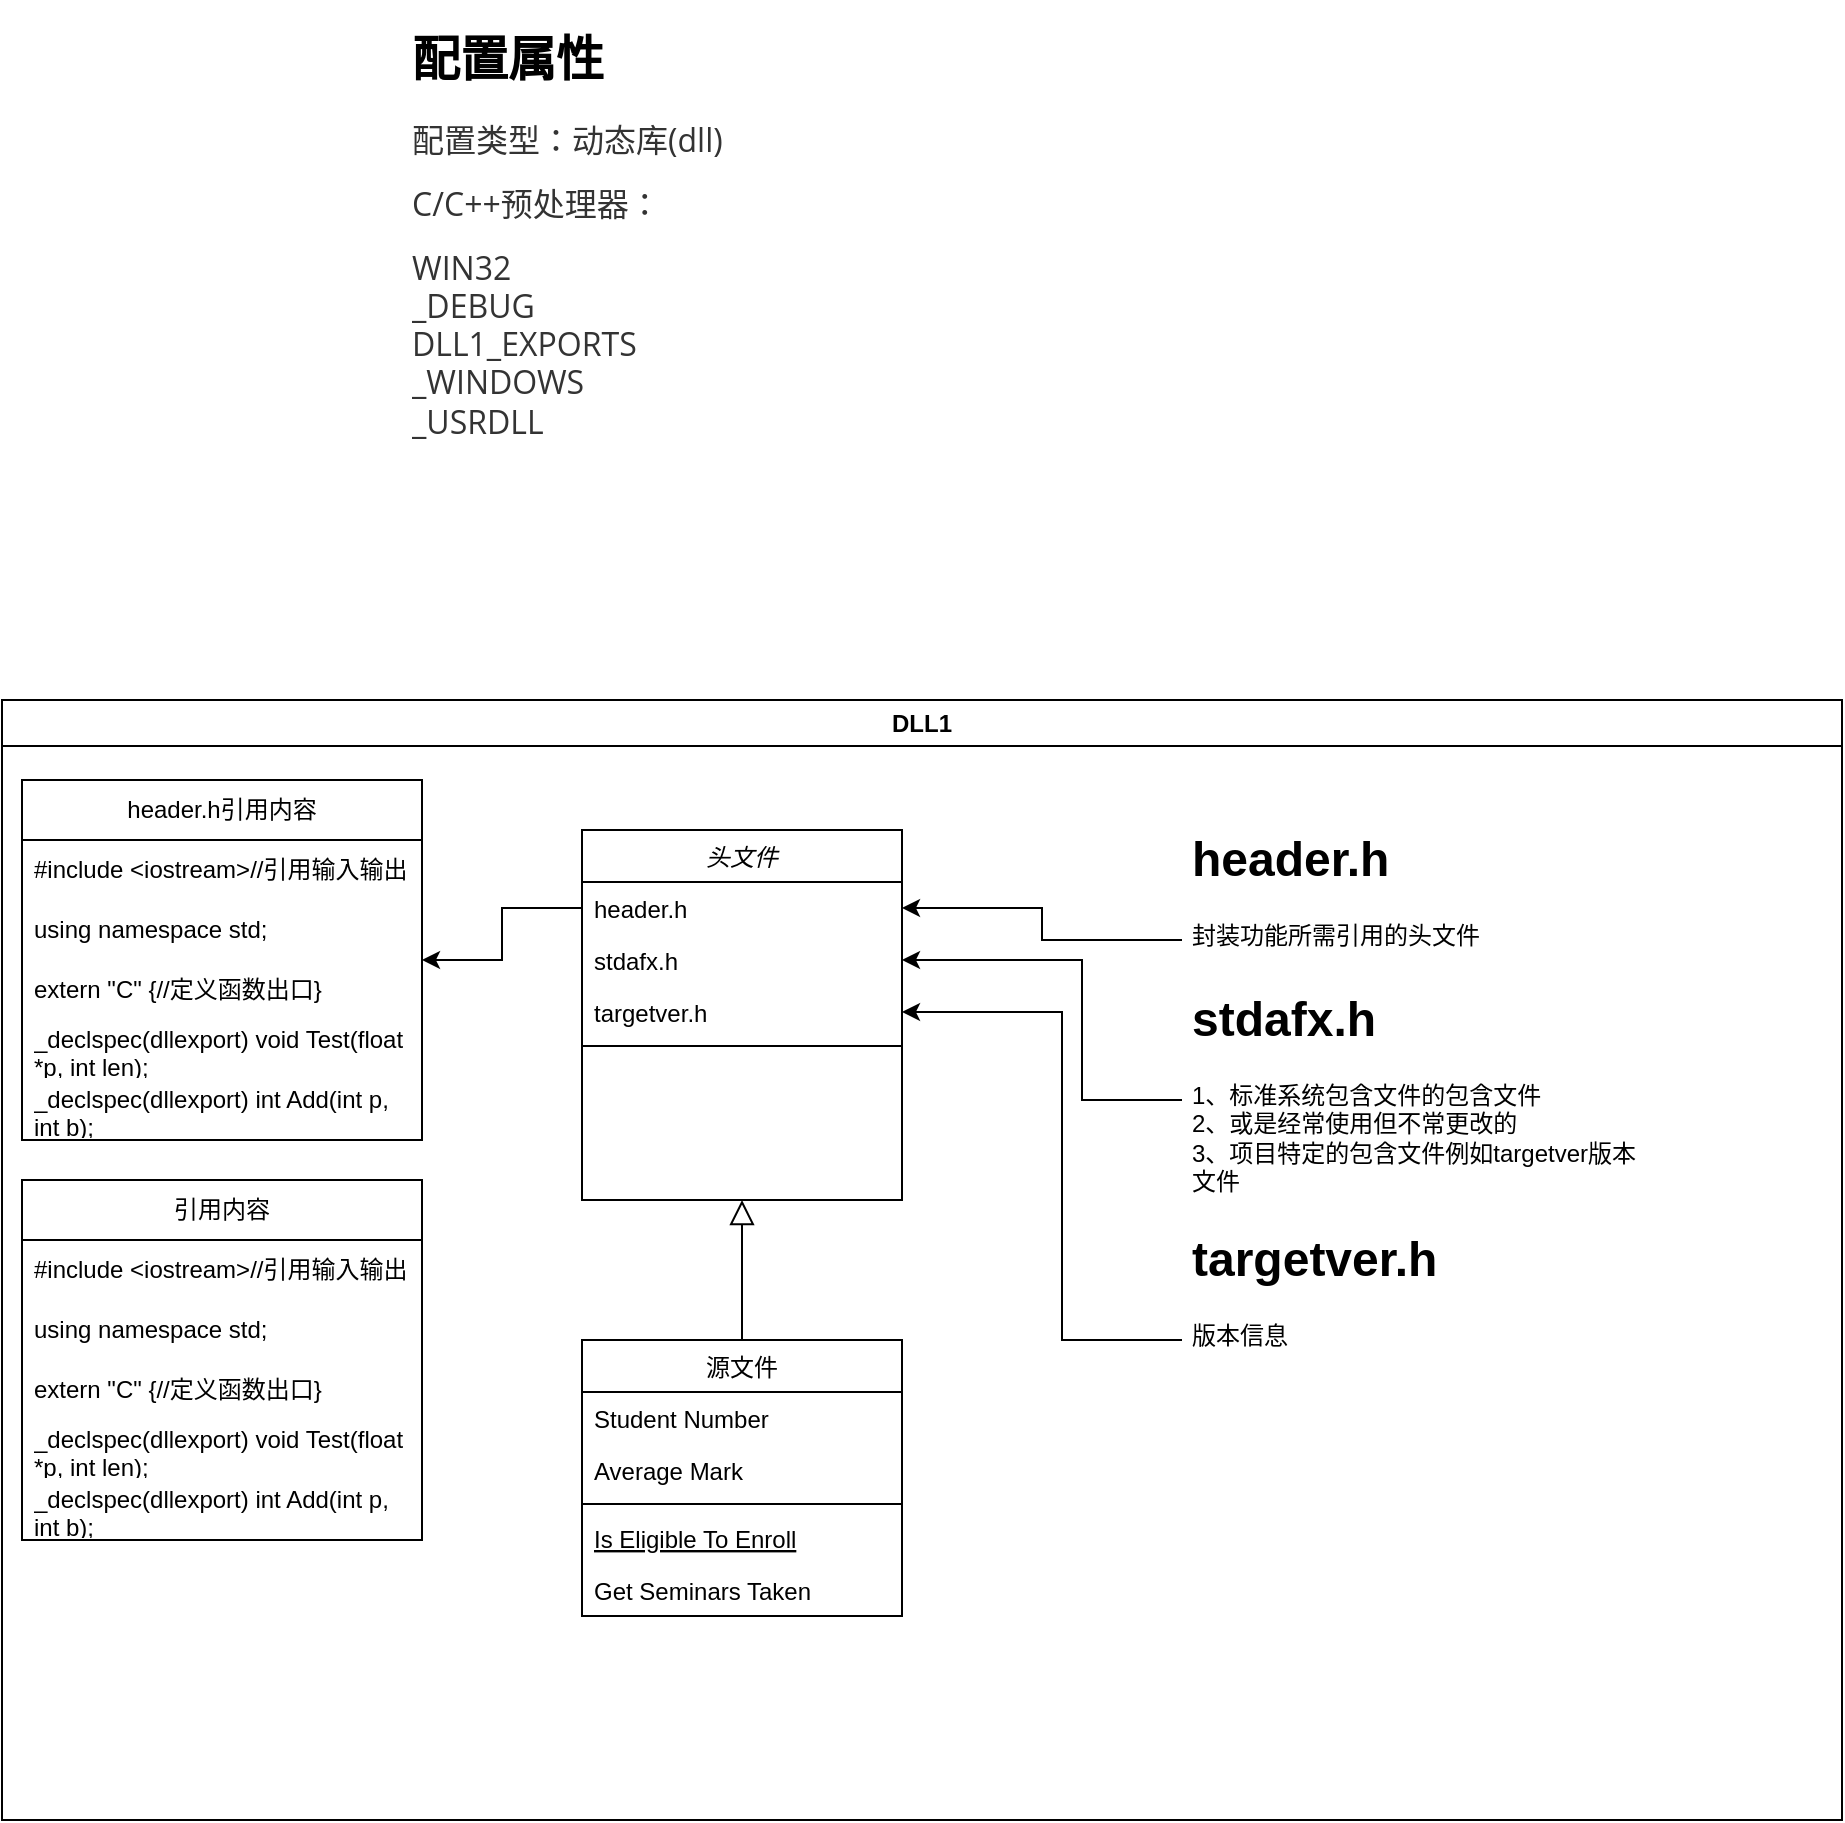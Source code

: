 <mxfile version="21.6.8" type="github">
  <diagram id="C5RBs43oDa-KdzZeNtuy" name="Page-1">
    <mxGraphModel dx="2174" dy="721" grid="1" gridSize="10" guides="1" tooltips="1" connect="1" arrows="1" fold="1" page="1" pageScale="1" pageWidth="827" pageHeight="1169" math="0" shadow="0">
      <root>
        <mxCell id="WIyWlLk6GJQsqaUBKTNV-0" />
        <mxCell id="WIyWlLk6GJQsqaUBKTNV-1" parent="WIyWlLk6GJQsqaUBKTNV-0" />
        <mxCell id="xGRrHU0zuUm_UajYIUWW-0" value="&lt;h1&gt;配置属性&lt;/h1&gt;&lt;p style=&quot;box-sizing: border-box; line-height: inherit; orphans: 4; margin: 0.8em 0px; position: relative; color: rgb(51, 51, 51); font-family: &amp;quot;Open Sans&amp;quot;, &amp;quot;Clear Sans&amp;quot;, &amp;quot;Helvetica Neue&amp;quot;, Helvetica, Arial, &amp;quot;Segoe UI Emoji&amp;quot;, sans-serif; font-size: 16px;&quot; class=&quot;md-end-block md-p&quot;&gt;配置类型：动态库(dll)&lt;/p&gt;&lt;p style=&quot;box-sizing: border-box; line-height: inherit; orphans: 4; margin: 0.8em 0px; position: relative; color: rgb(51, 51, 51); font-family: &amp;quot;Open Sans&amp;quot;, &amp;quot;Clear Sans&amp;quot;, &amp;quot;Helvetica Neue&amp;quot;, Helvetica, Arial, &amp;quot;Segoe UI Emoji&amp;quot;, sans-serif; font-size: 16px;&quot; class=&quot;md-end-block md-p&quot;&gt;&lt;span style=&quot;box-sizing: border-box;&quot; class=&quot;md-plain&quot;&gt;C/C++预处理器：&lt;/span&gt;&lt;/p&gt;&lt;p style=&quot;box-sizing: border-box; line-height: inherit; orphans: 4; margin: 0.8em 0px; position: relative; color: rgb(51, 51, 51); font-family: &amp;quot;Open Sans&amp;quot;, &amp;quot;Clear Sans&amp;quot;, &amp;quot;Helvetica Neue&amp;quot;, Helvetica, Arial, &amp;quot;Segoe UI Emoji&amp;quot;, sans-serif; font-size: 16px;&quot; class=&quot;md-end-block md-p md-focus&quot;&gt;&lt;span style=&quot;box-sizing: border-box;&quot; class=&quot;md-plain md-expand&quot;&gt;WIN32&lt;/span&gt;&lt;span style=&quot;box-sizing: border-box;&quot; class=&quot;md-softbreak&quot;&gt;&lt;br&gt;&lt;/span&gt;&lt;span style=&quot;box-sizing: border-box;&quot; class=&quot;md-plain&quot;&gt;_DEBUG&lt;/span&gt;&lt;span style=&quot;box-sizing: border-box;&quot; class=&quot;md-softbreak&quot;&gt;&lt;br&gt;&lt;/span&gt;&lt;span style=&quot;box-sizing: border-box;&quot; class=&quot;md-plain&quot;&gt;DLL1_EXPORTS&lt;/span&gt;&lt;span style=&quot;box-sizing: border-box;&quot; class=&quot;md-softbreak&quot;&gt;&lt;br&gt;&lt;/span&gt;&lt;span style=&quot;box-sizing: border-box;&quot; class=&quot;md-plain&quot;&gt;_WINDOWS&lt;/span&gt;&lt;span style=&quot;box-sizing: border-box;&quot; class=&quot;md-softbreak&quot;&gt;&lt;br&gt;&lt;/span&gt;&lt;span style=&quot;box-sizing: border-box;&quot; class=&quot;md-plain&quot;&gt;_USRDLL&lt;/span&gt;&lt;/p&gt;" style="text;html=1;strokeColor=none;fillColor=none;spacing=5;spacingTop=-20;whiteSpace=wrap;overflow=hidden;rounded=0;" vertex="1" parent="WIyWlLk6GJQsqaUBKTNV-1">
          <mxGeometry x="20" y="30" width="180" height="260" as="geometry" />
        </mxCell>
        <mxCell id="xGRrHU0zuUm_UajYIUWW-1" value="DLL1" style="swimlane;whiteSpace=wrap;html=1;" vertex="1" parent="WIyWlLk6GJQsqaUBKTNV-1">
          <mxGeometry x="-180" y="370" width="920" height="560" as="geometry" />
        </mxCell>
        <mxCell id="zkfFHV4jXpPFQw0GAbJ--0" value="头文件" style="swimlane;fontStyle=2;align=center;verticalAlign=top;childLayout=stackLayout;horizontal=1;startSize=26;horizontalStack=0;resizeParent=1;resizeLast=0;collapsible=1;marginBottom=0;rounded=0;shadow=0;strokeWidth=1;" parent="xGRrHU0zuUm_UajYIUWW-1" vertex="1">
          <mxGeometry x="290" y="65" width="160" height="185" as="geometry">
            <mxRectangle x="230" y="140" width="160" height="26" as="alternateBounds" />
          </mxGeometry>
        </mxCell>
        <mxCell id="zkfFHV4jXpPFQw0GAbJ--1" value="header.h" style="text;align=left;verticalAlign=top;spacingLeft=4;spacingRight=4;overflow=hidden;rotatable=0;points=[[0,0.5],[1,0.5]];portConstraint=eastwest;" parent="zkfFHV4jXpPFQw0GAbJ--0" vertex="1">
          <mxGeometry y="26" width="160" height="26" as="geometry" />
        </mxCell>
        <mxCell id="zkfFHV4jXpPFQw0GAbJ--2" value="stdafx.h" style="text;align=left;verticalAlign=top;spacingLeft=4;spacingRight=4;overflow=hidden;rotatable=0;points=[[0,0.5],[1,0.5]];portConstraint=eastwest;rounded=0;shadow=0;html=0;" parent="zkfFHV4jXpPFQw0GAbJ--0" vertex="1">
          <mxGeometry y="52" width="160" height="26" as="geometry" />
        </mxCell>
        <mxCell id="zkfFHV4jXpPFQw0GAbJ--3" value="targetver.h" style="text;align=left;verticalAlign=top;spacingLeft=4;spacingRight=4;overflow=hidden;rotatable=0;points=[[0,0.5],[1,0.5]];portConstraint=eastwest;rounded=0;shadow=0;html=0;" parent="zkfFHV4jXpPFQw0GAbJ--0" vertex="1">
          <mxGeometry y="78" width="160" height="26" as="geometry" />
        </mxCell>
        <mxCell id="xGRrHU0zuUm_UajYIUWW-2" value="" style="line;html=1;strokeWidth=1;align=left;verticalAlign=middle;spacingTop=-1;spacingLeft=3;spacingRight=3;rotatable=0;labelPosition=right;points=[];portConstraint=eastwest;" vertex="1" parent="zkfFHV4jXpPFQw0GAbJ--0">
          <mxGeometry y="104" width="160" height="8" as="geometry" />
        </mxCell>
        <mxCell id="zkfFHV4jXpPFQw0GAbJ--6" value="源文件" style="swimlane;fontStyle=0;align=center;verticalAlign=top;childLayout=stackLayout;horizontal=1;startSize=26;horizontalStack=0;resizeParent=1;resizeLast=0;collapsible=1;marginBottom=0;rounded=0;shadow=0;strokeWidth=1;" parent="xGRrHU0zuUm_UajYIUWW-1" vertex="1">
          <mxGeometry x="290" y="320" width="160" height="138" as="geometry">
            <mxRectangle x="130" y="380" width="160" height="26" as="alternateBounds" />
          </mxGeometry>
        </mxCell>
        <mxCell id="zkfFHV4jXpPFQw0GAbJ--7" value="Student Number" style="text;align=left;verticalAlign=top;spacingLeft=4;spacingRight=4;overflow=hidden;rotatable=0;points=[[0,0.5],[1,0.5]];portConstraint=eastwest;" parent="zkfFHV4jXpPFQw0GAbJ--6" vertex="1">
          <mxGeometry y="26" width="160" height="26" as="geometry" />
        </mxCell>
        <mxCell id="zkfFHV4jXpPFQw0GAbJ--8" value="Average Mark" style="text;align=left;verticalAlign=top;spacingLeft=4;spacingRight=4;overflow=hidden;rotatable=0;points=[[0,0.5],[1,0.5]];portConstraint=eastwest;rounded=0;shadow=0;html=0;" parent="zkfFHV4jXpPFQw0GAbJ--6" vertex="1">
          <mxGeometry y="52" width="160" height="26" as="geometry" />
        </mxCell>
        <mxCell id="zkfFHV4jXpPFQw0GAbJ--9" value="" style="line;html=1;strokeWidth=1;align=left;verticalAlign=middle;spacingTop=-1;spacingLeft=3;spacingRight=3;rotatable=0;labelPosition=right;points=[];portConstraint=eastwest;" parent="zkfFHV4jXpPFQw0GAbJ--6" vertex="1">
          <mxGeometry y="78" width="160" height="8" as="geometry" />
        </mxCell>
        <mxCell id="zkfFHV4jXpPFQw0GAbJ--10" value="Is Eligible To Enroll" style="text;align=left;verticalAlign=top;spacingLeft=4;spacingRight=4;overflow=hidden;rotatable=0;points=[[0,0.5],[1,0.5]];portConstraint=eastwest;fontStyle=4" parent="zkfFHV4jXpPFQw0GAbJ--6" vertex="1">
          <mxGeometry y="86" width="160" height="26" as="geometry" />
        </mxCell>
        <mxCell id="zkfFHV4jXpPFQw0GAbJ--11" value="Get Seminars Taken" style="text;align=left;verticalAlign=top;spacingLeft=4;spacingRight=4;overflow=hidden;rotatable=0;points=[[0,0.5],[1,0.5]];portConstraint=eastwest;" parent="zkfFHV4jXpPFQw0GAbJ--6" vertex="1">
          <mxGeometry y="112" width="160" height="26" as="geometry" />
        </mxCell>
        <mxCell id="zkfFHV4jXpPFQw0GAbJ--12" value="" style="endArrow=block;endSize=10;endFill=0;shadow=0;strokeWidth=1;rounded=0;edgeStyle=elbowEdgeStyle;elbow=vertical;" parent="xGRrHU0zuUm_UajYIUWW-1" source="zkfFHV4jXpPFQw0GAbJ--6" target="zkfFHV4jXpPFQw0GAbJ--0" edge="1">
          <mxGeometry width="160" relative="1" as="geometry">
            <mxPoint x="270" y="148" as="sourcePoint" />
            <mxPoint x="270" y="148" as="targetPoint" />
          </mxGeometry>
        </mxCell>
        <mxCell id="xGRrHU0zuUm_UajYIUWW-4" style="edgeStyle=orthogonalEdgeStyle;rounded=0;orthogonalLoop=1;jettySize=auto;html=1;" edge="1" parent="xGRrHU0zuUm_UajYIUWW-1" source="xGRrHU0zuUm_UajYIUWW-3" target="zkfFHV4jXpPFQw0GAbJ--1">
          <mxGeometry relative="1" as="geometry" />
        </mxCell>
        <mxCell id="xGRrHU0zuUm_UajYIUWW-3" value="&lt;h1&gt;header.h&lt;br&gt;&lt;/h1&gt;&lt;p&gt;封装功能所需引用的头文件&lt;/p&gt;" style="text;html=1;strokeColor=none;fillColor=none;spacing=5;spacingTop=-20;whiteSpace=wrap;overflow=hidden;rounded=0;" vertex="1" parent="xGRrHU0zuUm_UajYIUWW-1">
          <mxGeometry x="590" y="60" width="190" height="120" as="geometry" />
        </mxCell>
        <mxCell id="xGRrHU0zuUm_UajYIUWW-6" style="edgeStyle=orthogonalEdgeStyle;rounded=0;orthogonalLoop=1;jettySize=auto;html=1;" edge="1" parent="xGRrHU0zuUm_UajYIUWW-1" source="xGRrHU0zuUm_UajYIUWW-5" target="zkfFHV4jXpPFQw0GAbJ--2">
          <mxGeometry relative="1" as="geometry">
            <Array as="points">
              <mxPoint x="540" y="200" />
              <mxPoint x="540" y="130" />
            </Array>
          </mxGeometry>
        </mxCell>
        <mxCell id="xGRrHU0zuUm_UajYIUWW-5" value="&lt;h1&gt;stdafx.h&lt;/h1&gt;1、标准系统包含文件的包含文件&lt;br&gt;2、或是经常使用但不常更改的&lt;br&gt;3、项目特定的包含文件例如targetver版本文件" style="text;html=1;strokeColor=none;fillColor=none;spacing=5;spacingTop=-20;whiteSpace=wrap;overflow=hidden;rounded=0;" vertex="1" parent="xGRrHU0zuUm_UajYIUWW-1">
          <mxGeometry x="590" y="140" width="240" height="120" as="geometry" />
        </mxCell>
        <mxCell id="xGRrHU0zuUm_UajYIUWW-8" style="edgeStyle=orthogonalEdgeStyle;rounded=0;orthogonalLoop=1;jettySize=auto;html=1;" edge="1" parent="xGRrHU0zuUm_UajYIUWW-1" source="xGRrHU0zuUm_UajYIUWW-7" target="zkfFHV4jXpPFQw0GAbJ--3">
          <mxGeometry relative="1" as="geometry">
            <Array as="points">
              <mxPoint x="530" y="320" />
              <mxPoint x="530" y="156" />
            </Array>
          </mxGeometry>
        </mxCell>
        <mxCell id="xGRrHU0zuUm_UajYIUWW-7" value="&lt;h1&gt;targetver.h&lt;br&gt;&lt;/h1&gt;&lt;p&gt;版本信息&lt;/p&gt;" style="text;html=1;strokeColor=none;fillColor=none;spacing=5;spacingTop=-20;whiteSpace=wrap;overflow=hidden;rounded=0;" vertex="1" parent="xGRrHU0zuUm_UajYIUWW-1">
          <mxGeometry x="590" y="260" width="190" height="120" as="geometry" />
        </mxCell>
        <mxCell id="xGRrHU0zuUm_UajYIUWW-9" value="header.h引用内容" style="swimlane;fontStyle=0;childLayout=stackLayout;horizontal=1;startSize=30;horizontalStack=0;resizeParent=1;resizeParentMax=0;resizeLast=0;collapsible=1;marginBottom=0;whiteSpace=wrap;html=1;" vertex="1" parent="xGRrHU0zuUm_UajYIUWW-1">
          <mxGeometry x="10" y="40" width="200" height="180" as="geometry" />
        </mxCell>
        <mxCell id="xGRrHU0zuUm_UajYIUWW-10" value="#include &amp;lt;iostream&amp;gt;//引用输入输出" style="text;strokeColor=none;fillColor=none;align=left;verticalAlign=middle;spacingLeft=4;spacingRight=4;overflow=hidden;points=[[0,0.5],[1,0.5]];portConstraint=eastwest;rotatable=0;whiteSpace=wrap;html=1;" vertex="1" parent="xGRrHU0zuUm_UajYIUWW-9">
          <mxGeometry y="30" width="200" height="30" as="geometry" />
        </mxCell>
        <mxCell id="xGRrHU0zuUm_UajYIUWW-11" value="using namespace std;" style="text;strokeColor=none;fillColor=none;align=left;verticalAlign=middle;spacingLeft=4;spacingRight=4;overflow=hidden;points=[[0,0.5],[1,0.5]];portConstraint=eastwest;rotatable=0;whiteSpace=wrap;html=1;" vertex="1" parent="xGRrHU0zuUm_UajYIUWW-9">
          <mxGeometry y="60" width="200" height="30" as="geometry" />
        </mxCell>
        <mxCell id="xGRrHU0zuUm_UajYIUWW-12" value="extern &quot;C&quot; {//定义函数出口}" style="text;strokeColor=none;fillColor=none;align=left;verticalAlign=middle;spacingLeft=4;spacingRight=4;overflow=hidden;points=[[0,0.5],[1,0.5]];portConstraint=eastwest;rotatable=0;whiteSpace=wrap;html=1;" vertex="1" parent="xGRrHU0zuUm_UajYIUWW-9">
          <mxGeometry y="90" width="200" height="30" as="geometry" />
        </mxCell>
        <mxCell id="xGRrHU0zuUm_UajYIUWW-13" value="_declspec(dllexport) void Test(float *p, int len);" style="text;strokeColor=none;fillColor=none;align=left;verticalAlign=middle;spacingLeft=4;spacingRight=4;overflow=hidden;points=[[0,0.5],[1,0.5]];portConstraint=eastwest;rotatable=0;whiteSpace=wrap;html=1;" vertex="1" parent="xGRrHU0zuUm_UajYIUWW-9">
          <mxGeometry y="120" width="200" height="30" as="geometry" />
        </mxCell>
        <mxCell id="xGRrHU0zuUm_UajYIUWW-14" value="_declspec(dllexport) int Add(int p, int b);" style="text;strokeColor=none;fillColor=none;align=left;verticalAlign=middle;spacingLeft=4;spacingRight=4;overflow=hidden;points=[[0,0.5],[1,0.5]];portConstraint=eastwest;rotatable=0;whiteSpace=wrap;html=1;" vertex="1" parent="xGRrHU0zuUm_UajYIUWW-9">
          <mxGeometry y="150" width="200" height="30" as="geometry" />
        </mxCell>
        <mxCell id="xGRrHU0zuUm_UajYIUWW-15" style="edgeStyle=orthogonalEdgeStyle;rounded=0;orthogonalLoop=1;jettySize=auto;html=1;" edge="1" parent="xGRrHU0zuUm_UajYIUWW-1" source="zkfFHV4jXpPFQw0GAbJ--1" target="xGRrHU0zuUm_UajYIUWW-9">
          <mxGeometry relative="1" as="geometry" />
        </mxCell>
        <mxCell id="xGRrHU0zuUm_UajYIUWW-16" value="引用内容" style="swimlane;fontStyle=0;childLayout=stackLayout;horizontal=1;startSize=30;horizontalStack=0;resizeParent=1;resizeParentMax=0;resizeLast=0;collapsible=1;marginBottom=0;whiteSpace=wrap;html=1;" vertex="1" parent="xGRrHU0zuUm_UajYIUWW-1">
          <mxGeometry x="10" y="240" width="200" height="180" as="geometry" />
        </mxCell>
        <mxCell id="xGRrHU0zuUm_UajYIUWW-17" value="#include &amp;lt;iostream&amp;gt;//引用输入输出" style="text;strokeColor=none;fillColor=none;align=left;verticalAlign=middle;spacingLeft=4;spacingRight=4;overflow=hidden;points=[[0,0.5],[1,0.5]];portConstraint=eastwest;rotatable=0;whiteSpace=wrap;html=1;" vertex="1" parent="xGRrHU0zuUm_UajYIUWW-16">
          <mxGeometry y="30" width="200" height="30" as="geometry" />
        </mxCell>
        <mxCell id="xGRrHU0zuUm_UajYIUWW-18" value="using namespace std;" style="text;strokeColor=none;fillColor=none;align=left;verticalAlign=middle;spacingLeft=4;spacingRight=4;overflow=hidden;points=[[0,0.5],[1,0.5]];portConstraint=eastwest;rotatable=0;whiteSpace=wrap;html=1;" vertex="1" parent="xGRrHU0zuUm_UajYIUWW-16">
          <mxGeometry y="60" width="200" height="30" as="geometry" />
        </mxCell>
        <mxCell id="xGRrHU0zuUm_UajYIUWW-19" value="extern &quot;C&quot; {//定义函数出口}" style="text;strokeColor=none;fillColor=none;align=left;verticalAlign=middle;spacingLeft=4;spacingRight=4;overflow=hidden;points=[[0,0.5],[1,0.5]];portConstraint=eastwest;rotatable=0;whiteSpace=wrap;html=1;" vertex="1" parent="xGRrHU0zuUm_UajYIUWW-16">
          <mxGeometry y="90" width="200" height="30" as="geometry" />
        </mxCell>
        <mxCell id="xGRrHU0zuUm_UajYIUWW-20" value="_declspec(dllexport) void Test(float *p, int len);" style="text;strokeColor=none;fillColor=none;align=left;verticalAlign=middle;spacingLeft=4;spacingRight=4;overflow=hidden;points=[[0,0.5],[1,0.5]];portConstraint=eastwest;rotatable=0;whiteSpace=wrap;html=1;" vertex="1" parent="xGRrHU0zuUm_UajYIUWW-16">
          <mxGeometry y="120" width="200" height="30" as="geometry" />
        </mxCell>
        <mxCell id="xGRrHU0zuUm_UajYIUWW-21" value="_declspec(dllexport) int Add(int p, int b);" style="text;strokeColor=none;fillColor=none;align=left;verticalAlign=middle;spacingLeft=4;spacingRight=4;overflow=hidden;points=[[0,0.5],[1,0.5]];portConstraint=eastwest;rotatable=0;whiteSpace=wrap;html=1;" vertex="1" parent="xGRrHU0zuUm_UajYIUWW-16">
          <mxGeometry y="150" width="200" height="30" as="geometry" />
        </mxCell>
      </root>
    </mxGraphModel>
  </diagram>
</mxfile>
